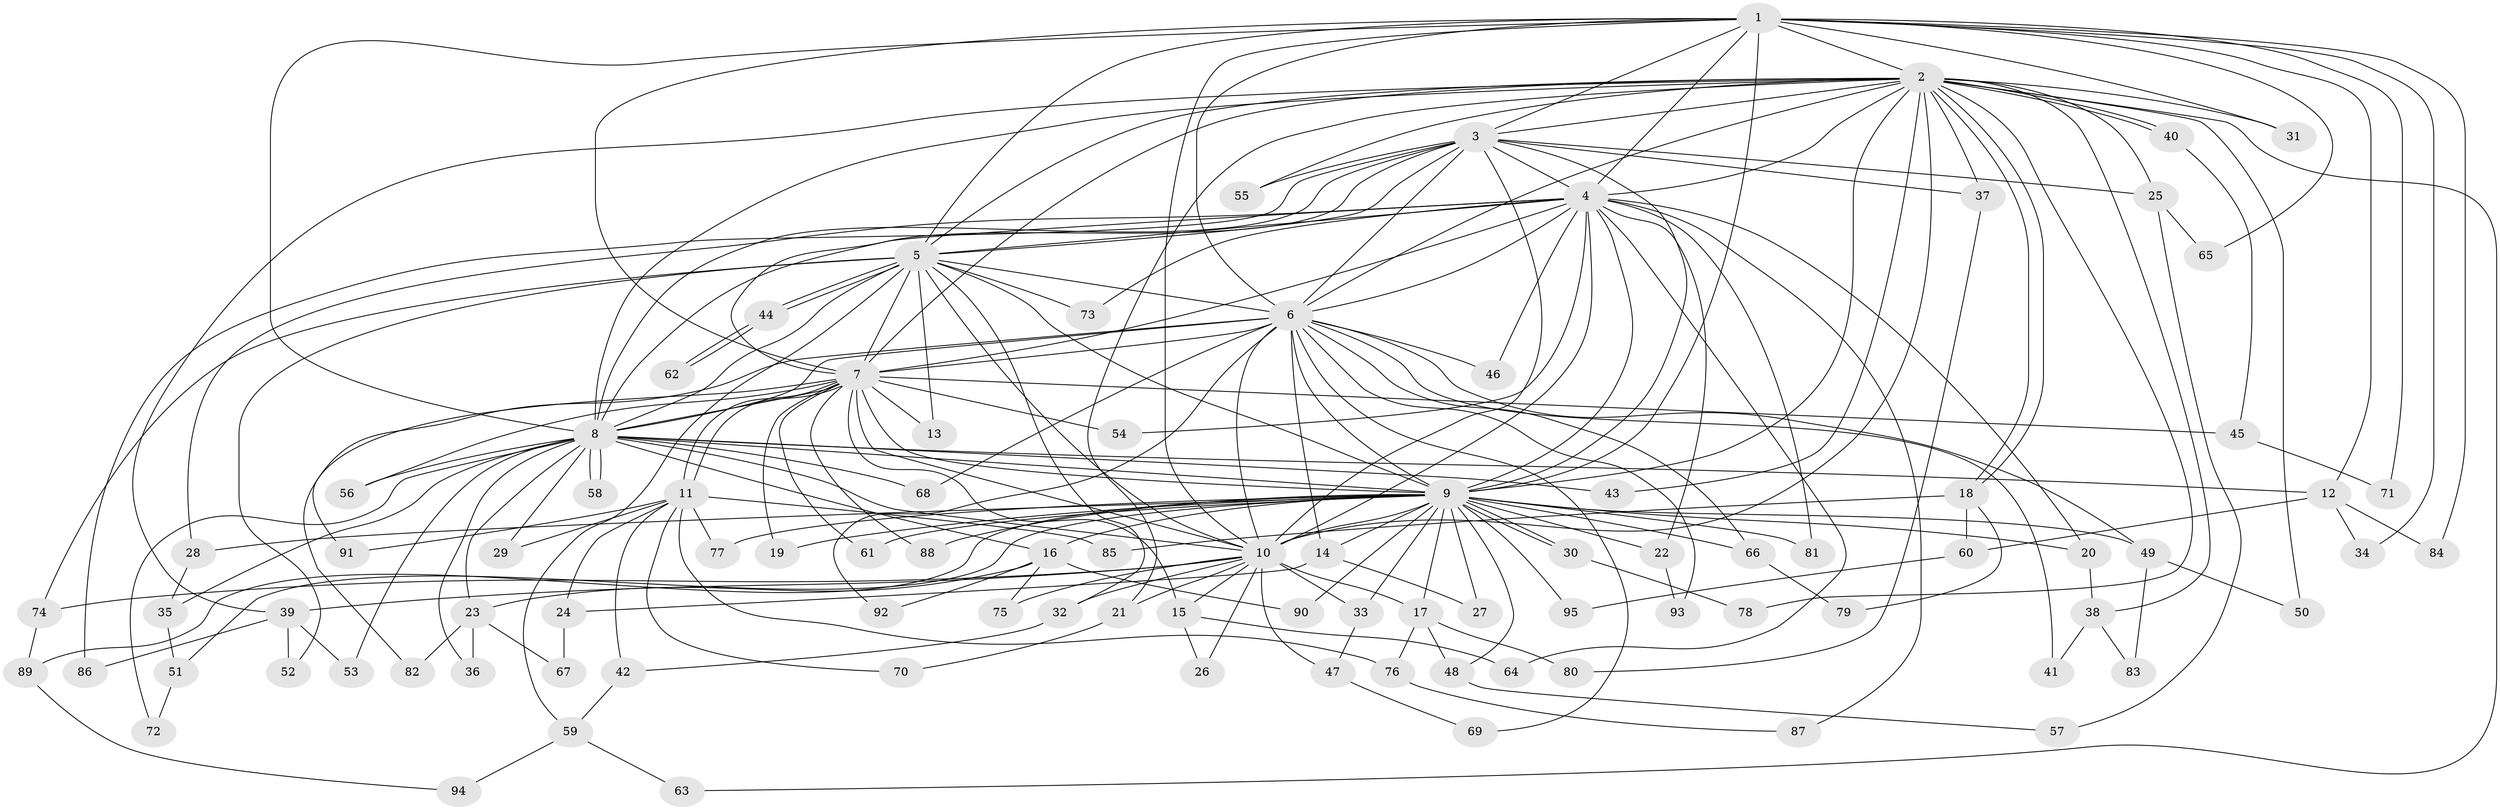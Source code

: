 // coarse degree distribution, {12: 0.014285714285714285, 24: 0.014285714285714285, 11: 0.02857142857142857, 17: 0.014285714285714285, 28: 0.02857142857142857, 18: 0.02857142857142857, 15: 0.014285714285714285, 3: 0.22857142857142856, 2: 0.4714285714285714, 4: 0.08571428571428572, 6: 0.014285714285714285, 5: 0.04285714285714286, 1: 0.014285714285714285}
// Generated by graph-tools (version 1.1) at 2025/23/03/03/25 07:23:41]
// undirected, 95 vertices, 215 edges
graph export_dot {
graph [start="1"]
  node [color=gray90,style=filled];
  1;
  2;
  3;
  4;
  5;
  6;
  7;
  8;
  9;
  10;
  11;
  12;
  13;
  14;
  15;
  16;
  17;
  18;
  19;
  20;
  21;
  22;
  23;
  24;
  25;
  26;
  27;
  28;
  29;
  30;
  31;
  32;
  33;
  34;
  35;
  36;
  37;
  38;
  39;
  40;
  41;
  42;
  43;
  44;
  45;
  46;
  47;
  48;
  49;
  50;
  51;
  52;
  53;
  54;
  55;
  56;
  57;
  58;
  59;
  60;
  61;
  62;
  63;
  64;
  65;
  66;
  67;
  68;
  69;
  70;
  71;
  72;
  73;
  74;
  75;
  76;
  77;
  78;
  79;
  80;
  81;
  82;
  83;
  84;
  85;
  86;
  87;
  88;
  89;
  90;
  91;
  92;
  93;
  94;
  95;
  1 -- 2;
  1 -- 3;
  1 -- 4;
  1 -- 5;
  1 -- 6;
  1 -- 7;
  1 -- 8;
  1 -- 9;
  1 -- 10;
  1 -- 12;
  1 -- 31;
  1 -- 34;
  1 -- 65;
  1 -- 71;
  1 -- 84;
  2 -- 3;
  2 -- 4;
  2 -- 5;
  2 -- 6;
  2 -- 7;
  2 -- 8;
  2 -- 9;
  2 -- 10;
  2 -- 18;
  2 -- 18;
  2 -- 21;
  2 -- 25;
  2 -- 31;
  2 -- 37;
  2 -- 38;
  2 -- 39;
  2 -- 40;
  2 -- 40;
  2 -- 43;
  2 -- 50;
  2 -- 55;
  2 -- 63;
  2 -- 78;
  3 -- 4;
  3 -- 5;
  3 -- 6;
  3 -- 7;
  3 -- 8;
  3 -- 9;
  3 -- 10;
  3 -- 25;
  3 -- 37;
  3 -- 55;
  3 -- 86;
  4 -- 5;
  4 -- 6;
  4 -- 7;
  4 -- 8;
  4 -- 9;
  4 -- 10;
  4 -- 20;
  4 -- 22;
  4 -- 28;
  4 -- 46;
  4 -- 54;
  4 -- 64;
  4 -- 73;
  4 -- 81;
  4 -- 87;
  5 -- 6;
  5 -- 7;
  5 -- 8;
  5 -- 9;
  5 -- 10;
  5 -- 13;
  5 -- 32;
  5 -- 44;
  5 -- 44;
  5 -- 52;
  5 -- 59;
  5 -- 73;
  5 -- 74;
  6 -- 7;
  6 -- 8;
  6 -- 9;
  6 -- 10;
  6 -- 14;
  6 -- 41;
  6 -- 46;
  6 -- 49;
  6 -- 66;
  6 -- 68;
  6 -- 69;
  6 -- 91;
  6 -- 92;
  6 -- 93;
  7 -- 8;
  7 -- 9;
  7 -- 10;
  7 -- 11;
  7 -- 11;
  7 -- 13;
  7 -- 15;
  7 -- 19;
  7 -- 45;
  7 -- 54;
  7 -- 56;
  7 -- 61;
  7 -- 82;
  7 -- 88;
  8 -- 9;
  8 -- 10;
  8 -- 12;
  8 -- 16;
  8 -- 23;
  8 -- 29;
  8 -- 35;
  8 -- 36;
  8 -- 43;
  8 -- 53;
  8 -- 56;
  8 -- 58;
  8 -- 58;
  8 -- 68;
  8 -- 72;
  9 -- 10;
  9 -- 14;
  9 -- 16;
  9 -- 17;
  9 -- 19;
  9 -- 20;
  9 -- 22;
  9 -- 27;
  9 -- 28;
  9 -- 30;
  9 -- 30;
  9 -- 33;
  9 -- 48;
  9 -- 49;
  9 -- 51;
  9 -- 61;
  9 -- 66;
  9 -- 77;
  9 -- 81;
  9 -- 88;
  9 -- 89;
  9 -- 90;
  9 -- 95;
  10 -- 15;
  10 -- 17;
  10 -- 21;
  10 -- 26;
  10 -- 32;
  10 -- 33;
  10 -- 39;
  10 -- 47;
  10 -- 74;
  10 -- 75;
  11 -- 24;
  11 -- 29;
  11 -- 42;
  11 -- 70;
  11 -- 76;
  11 -- 77;
  11 -- 85;
  11 -- 91;
  12 -- 34;
  12 -- 60;
  12 -- 84;
  14 -- 24;
  14 -- 27;
  15 -- 26;
  15 -- 64;
  16 -- 23;
  16 -- 75;
  16 -- 90;
  16 -- 92;
  17 -- 48;
  17 -- 76;
  17 -- 80;
  18 -- 60;
  18 -- 79;
  18 -- 85;
  20 -- 38;
  21 -- 70;
  22 -- 93;
  23 -- 36;
  23 -- 67;
  23 -- 82;
  24 -- 67;
  25 -- 57;
  25 -- 65;
  28 -- 35;
  30 -- 78;
  32 -- 42;
  33 -- 47;
  35 -- 51;
  37 -- 80;
  38 -- 41;
  38 -- 83;
  39 -- 52;
  39 -- 53;
  39 -- 86;
  40 -- 45;
  42 -- 59;
  44 -- 62;
  44 -- 62;
  45 -- 71;
  47 -- 69;
  48 -- 57;
  49 -- 50;
  49 -- 83;
  51 -- 72;
  59 -- 63;
  59 -- 94;
  60 -- 95;
  66 -- 79;
  74 -- 89;
  76 -- 87;
  89 -- 94;
}
